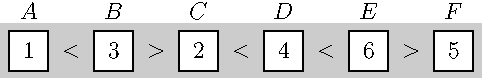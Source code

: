 unitsize(1cm);
usepackage('inputenc', 'utf8');

string disug[] = {'<', '>', '<', '<', '>'};
string values[] = {'1','3','2','4','6','5'};
string letters[] = {"$A$", "$B$", "$C$", "$D$", "$E$", "$F$"};
int N = values.length;

real sep = .75, sq_w = .7;
path r = (-.5, -sq_w/2 - .13) -- (2 * N * sep - 2 * sep + .5, -sq_w/2 - .13) -- (2 * N * sep - 2 * sep + .5, sq_w/2 + .13) -- (-.5, sq_w/2 + .13) -- cycle;
fill(r, gray(.8));
for (int i = 0; i < N; ++i) {
	path sq = shift((sep, 0) * (2 * i) + (-.5, -.5)*sq_w) * scale(sq_w) * unitsquare;
	fill(sq, white);
	draw(sq);
	label("$" + values[i] + "$", (sep, 0) * (2*i));
	label(letters[i], (sep, 0) * (2*i) + (0, sq_w));
	if (i != N - 1) {
		label("$" + disug[i] + "$", (sep, 0) * (2*i+1));
	}
}